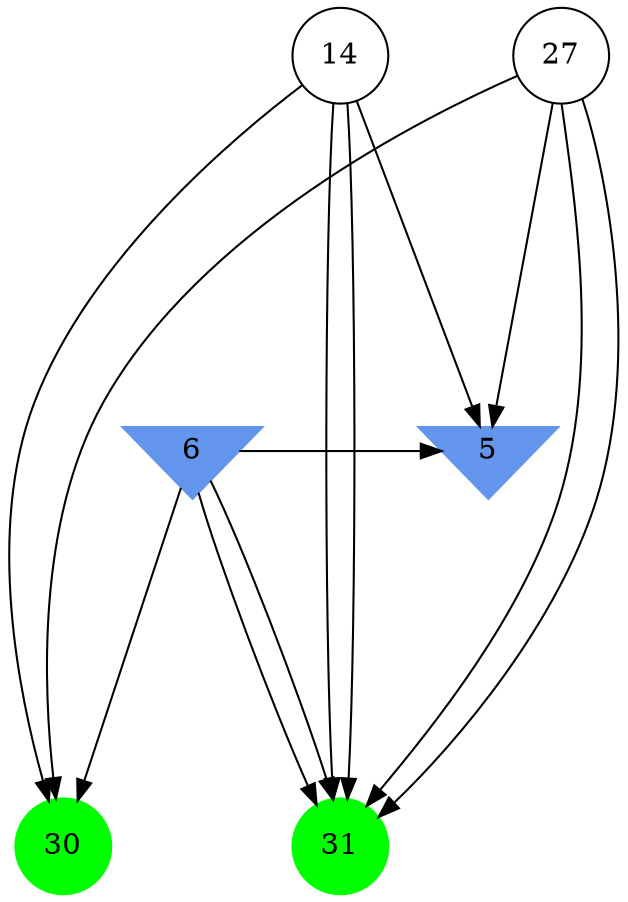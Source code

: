 digraph brain {
	ranksep=2.0;
	5 [shape=invtriangle,style=filled,color=cornflowerblue];
	6 [shape=invtriangle,style=filled,color=cornflowerblue];
	14 [shape=circle,color=black];
	27 [shape=circle,color=black];
	30 [shape=circle,style=filled,color=green];
	31 [shape=circle,style=filled,color=green];
	6	->	31;
	6	->	5;
	14	->	31;
	14	->	5;
	27	->	31;
	27	->	5;
	6	->	31;
	6	->	30;
	14	->	31;
	14	->	30;
	27	->	31;
	27	->	30;
	{ rank=same; 5; 6; }
	{ rank=same; 14; 27; }
	{ rank=same; 30; 31; }
}
